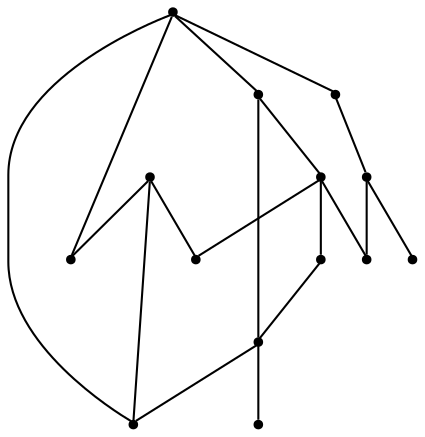 graph {
  node [shape=point,comment="{\"directed\":false,\"doi\":\"10.1007/978-3-662-45803-7_16\",\"figure\":\"1 (1)\"}"]

  v0 [pos="1609.535397892092,737.860422387042"]
  v1 [pos="1556.997495441296,737.860422387042"]
  v2 [pos="1504.4595929905001,737.860422387042"]
  v3 [pos="1481.9433854396775,865.4271240855198"]
  v4 [pos="1451.9218177880189,737.860422387042"]
  v5 [pos="1414.3947627872099,737.860422387042"]
  v6 [pos="1369.3622204372496,737.860422387042"]
  v7 [pos="1632.0516054429147,610.293466242166"]
  v8 [pos="1737.1274103445066,737.860422387042"]
  v9 [pos="1669.578660443724,737.860422387042"]
  v10 [pos="1609.535397892092,865.4271240855198"]
  v11 [pos="1474.4380253388415,610.293466242166"]
  v12 [pos="1369.3622204372496,865.4271240855198"]
  v13 [pos="1316.8243179864537,737.860422387042"]

  v12 -- v4 [id="-2",pos="1369.3622204372496,865.4271240855198 1383.4388425723891,853.208226378103 1383.4388425723891,853.208226378103 1383.4388425723891,853.208226378103 1399.4838370763837,838.7256462897934 1431.5653004472842,809.7604861131745 1445.7588319716044,788.836977126003 1459.9523634959244,767.9135317504312 1456.2538912275918,755.0276664219369 1454.406754690619,748.586737523075 1451.9218177880189,737.860422387042 1451.9218177880189,737.860422387042 1451.9218177880189,737.860422387042"]
  v12 -- v1 [id="-3",pos="1369.3622204372496,865.4271240855198 1381.3499342373832,855.426044795734 1381.3499342373832,855.426044795734 1381.3499342373832,855.426044795734 1393.8589525709863,843.1571483710861 1418.8769892381924,818.6276250297294 1432.3491500661705,805.1580596639433 1445.8214381424634,791.688494298157 1447.7436511851413,789.2830852735106 1466.507178685546,780.1449609429555 1485.2707061859508,771.0068366124007 1520.8755481440821,755.1318622219679 1538.6758059017968,747.1944068325513 1556.997495441296,737.860422387042 1556.997495441296,737.860422387042 1556.997495441296,737.860422387042"]
  v5 -- v3 [id="-4",pos="1414.3947627872099,737.860422387042 1412.380581025043,748.640934605875 1412.380581025043,748.640934605875 1412.380581025043,748.640934605875 1412.622480071391,755.1318622219679 1413.101951721385,768.1178522081232 1424.4101277086522,789.0454323376646 1435.7141045015323,809.9689413248359 1457.8466583833708,838.8298420898244 1468.913062572605,853.2624234609029 1479.979339513524,867.6908064664124 1468.913062572605,853.2624234609029 1468.913062572605,853.2624234609029 1481.9433854396775,865.4271240855198 1481.9433854396775,865.4271240855198 1481.9433854396775,865.4271240855198"]
  v11 -- v1 [id="-5",pos="1474.4380253388415,610.293466242166 1488.84409336088,625.6931983725063 1488.84409336088,625.6931983725063 1488.84409336088,625.6931983725063 1503.250384067469,641.0971288684157 1532.0670374267195,671.9007278830659 1543.3250775779734,689.4057495114678 1554.583244977542,706.9190406478087 1548.2827991691142,711.1337543979015 1547.6365049784774,716.9909832594715 1546.9902107878404,722.8524104866106 1551.9938690206077,730.3563528252267 1556.997495441296,737.860422387042"]
  v2 -- v12 [id="-6",pos="1504.4595929905001,737.860422387042 1493.6892001934632,749.3580281673825 1493.6892001934632,749.3580281673825 1493.6892001934632,749.3580281673825 1484.307436443261,756.5743188529217 1465.5439089428562,771.0069002240002 1455.203201892666,780.628599934186 1444.8581683997736,790.2461012788028 1442.9318834110236,795.0569829396956 1429.9432661791118,808.5265483054817 1416.9505770011276,821.9960500596683 1392.8958100766113,844.1201643763785 1380.870462587389,855.1842571059186 1369.3622204372496,865.4271240855198 1369.3622204372496,865.4271240855198 1369.3622204372496,865.4271240855198"]
  v10 -- v0 [id="-8",pos="1609.535397892092,865.4271240855198 1605.4656468533851,847.9596333008408 1605.4656468533851,847.9596333008408 1605.4656468533851,847.9596333008408 1600.2744246046702,833.4436571227778 1589.8960520533124,804.4118319898508 1584.7048298045975,788.6452517650181 1579.5136075558826,772.8786079285858 1579.5136075558826,770.3773362234468 1584.517138540335,764.1240615431999 1589.5207967731021,757.870786862953 1599.5279859903217,747.8655092075982 1609.535397892092,737.860422387042"]
  v7 -- v2 [id="-9",pos="1632.0516054429147,610.293466242166 1617.0406625566918,616.5467409224129 1617.0406625566918,616.5467409224129 1617.0406625566918,616.5467409224129 1602.0298151067052,622.8000156026599 1572.0082474550466,635.3065649631537 1550.7428908382585,647.8131143236475 1529.4775342214703,660.3196636841413 1516.9685158878672,672.8262130446352 1510.7140067210655,687.8340977218676 1504.459497554264,702.8419187875005 1504.459497554264,720.3510751698719 1504.459497554264,729.1056851668574 1504.4595929905001,737.860422387042 1504.4595929905001,737.860422387042 1504.4595929905001,737.860422387042"]
  v10 -- v1 [id="-10",pos="1609.535397892092,865.4271240855198 1604.5315169747741,844.1659647280404 1604.5315169747741,844.1659647280404 1604.5315169747741,844.1659647280404 1599.5279859903217,830.4087477091773 1589.5207967731021,802.8943772830506 1584.517138540335,787.8864926058183 1579.5134803075678,772.8786715401853 1579.5134803075678,770.3773362234468 1577.011778439499,767.8760009067082 1574.5099493231155,765.3747292015692 1569.5062910903484,762.8733938848305 1565.7536110399303,757.870786862953 1562.0009309895124,752.8681798410753 1559.499101873129,745.3642375024591 1556.997495441296,737.860422387042"]
  v10 -- v8 [id="-11",pos="1609.535397892092,865.4271240855198 1737.1274103445066,737.860422387042 1737.1274103445066,737.860422387042 1737.1274103445066,737.860422387042"]
  v11 -- v0 [id="-12",pos="1474.4380253388415,610.293466242166 1490.3035042827964,626.9855952401676 1490.3035042827964,626.9855952401676 1490.3035042827964,626.9855952401676 1505.326822067629,643.6651291414622 1535.3776568316812,677.02845892122 1554.0243703791414,693.2869476452222 1572.6712111749164,709.5454999808238 1579.9139307540995,708.695012895101 1587.2650658974533,713.2765747396862 1594.616201040807,717.8540018303019 1602.0757517483314,727.8550811200877 1609.535397892092,737.860422387042"]
  v11 -- v5 [id="-18",pos="1474.4380253388415,610.293466242166 1414.3947627872099,737.860422387042 1414.3947627872099,737.860422387042 1414.3947627872099,737.860422387042"]
  v3 -- v9 [id="-19",pos="1481.9433854396775,865.4271240855198 1669.578660443724,737.860422387042 1669.578660443724,737.860422387042 1669.578660443724,737.860422387042"]
  v3 -- v6 [id="-20",pos="1481.9433854396775,865.4271240855198 1474.6879728410977,860.9581547721036 1474.6879728410977,860.9581547721036 1474.6879728410977,860.9581547721036 1470.839347561355,855.667896097149 1463.1422242501842,845.0831803816708 1456.4081161850738,835.9450560511159 1449.6699361738915,826.802733354992 1443.8990978514707,819.1070656553909 1437.8822885366303,809.9689413248359 1431.8696784161766,800.830816994281 1425.615169249375,790.2461012788028 1417.1965479935477,780.8661892584324 1408.7738547916483,771.4862772380621 1398.1911214467953,763.3111689127995 1389.7726274392826,756.5743188529217 1381.3540061834553,749.8416035470134 1375.095297822267,744.5513448720587 1369.3622204372496,737.860422387042"]
  v4 -- v7 [id="-23",pos="1451.9218177880189,737.860422387042 1458.1761042702697,732.8576245303658 1458.1761042702697,732.8576245303658 1458.1761042702697,732.8576245303658 1464.430613437071,727.8550175084881 1476.9396317706744,717.8498034647329 1489.4486501042775,704.0925864458698 1501.9576684378806,690.3353694270066 1514.4666867714836,672.8262130446352 1538.2338725046554,656.567724320633 1562.0010582378272,640.3091719850313 1597.026284122253,625.3013509193985 1614.5388334403083,617.7974085807823 1632.0515100066787,610.293466242166 1614.5388334403083,617.7974085807823 1614.5388334403083,617.7974085807823 1632.0516054429147,610.293466242166 1632.0516054429147,610.293466242166 1632.0516054429147,610.293466242166"]
  v11 -- v4 [id="-25",pos="1474.4380253388415,610.293466242166 1451.9218177880189,737.860422387042 1451.9218177880189,737.860422387042 1451.9218177880189,737.860422387042"]
  v7 -- v8 [id="-34",pos="1632.0516054429147,610.293466242166 1737.1274103445066,737.860422387042 1737.1274103445066,737.860422387042 1737.1274103445066,737.860422387042"]
  v12 -- v13 [id="-35",pos="1369.3622204372496,865.4271240855198 1316.8243179864537,737.860422387042 1316.8243179864537,737.860422387042 1316.8243179864537,737.860422387042"]
  v7 -- v9 [id="-36",pos="1632.0516054429147,610.293466242166 1669.578660443724,737.860422387042 1669.578660443724,737.860422387042 1669.578660443724,737.860422387042"]
}